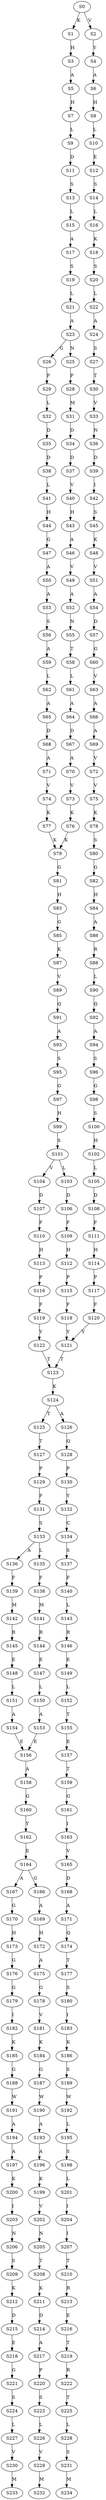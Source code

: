 strict digraph  {
	S0 -> S1 [ label = K ];
	S0 -> S2 [ label = V ];
	S1 -> S3 [ label = H ];
	S2 -> S4 [ label = Y ];
	S3 -> S5 [ label = A ];
	S4 -> S6 [ label = A ];
	S5 -> S7 [ label = H ];
	S6 -> S8 [ label = H ];
	S7 -> S9 [ label = L ];
	S8 -> S10 [ label = L ];
	S9 -> S11 [ label = D ];
	S10 -> S12 [ label = E ];
	S11 -> S13 [ label = S ];
	S12 -> S14 [ label = S ];
	S13 -> S15 [ label = L ];
	S14 -> S16 [ label = L ];
	S15 -> S17 [ label = A ];
	S16 -> S18 [ label = K ];
	S17 -> S19 [ label = S ];
	S18 -> S20 [ label = S ];
	S19 -> S21 [ label = L ];
	S20 -> S22 [ label = L ];
	S21 -> S23 [ label = A ];
	S22 -> S24 [ label = A ];
	S23 -> S25 [ label = N ];
	S23 -> S26 [ label = G ];
	S24 -> S27 [ label = S ];
	S25 -> S28 [ label = P ];
	S26 -> S29 [ label = P ];
	S27 -> S30 [ label = T ];
	S28 -> S31 [ label = M ];
	S29 -> S32 [ label = L ];
	S30 -> S33 [ label = V ];
	S31 -> S34 [ label = D ];
	S32 -> S35 [ label = D ];
	S33 -> S36 [ label = N ];
	S34 -> S37 [ label = D ];
	S35 -> S38 [ label = D ];
	S36 -> S39 [ label = D ];
	S37 -> S40 [ label = V ];
	S38 -> S41 [ label = L ];
	S39 -> S42 [ label = I ];
	S40 -> S43 [ label = H ];
	S41 -> S44 [ label = H ];
	S42 -> S45 [ label = S ];
	S43 -> S46 [ label = A ];
	S44 -> S47 [ label = G ];
	S45 -> S48 [ label = K ];
	S46 -> S49 [ label = V ];
	S47 -> S50 [ label = A ];
	S48 -> S51 [ label = V ];
	S49 -> S52 [ label = A ];
	S50 -> S53 [ label = A ];
	S51 -> S54 [ label = A ];
	S52 -> S55 [ label = N ];
	S53 -> S56 [ label = S ];
	S54 -> S57 [ label = D ];
	S55 -> S58 [ label = T ];
	S56 -> S59 [ label = A ];
	S57 -> S60 [ label = G ];
	S58 -> S61 [ label = L ];
	S59 -> S62 [ label = L ];
	S60 -> S63 [ label = V ];
	S61 -> S64 [ label = A ];
	S62 -> S65 [ label = A ];
	S63 -> S66 [ label = A ];
	S64 -> S67 [ label = D ];
	S65 -> S68 [ label = D ];
	S66 -> S69 [ label = A ];
	S67 -> S70 [ label = A ];
	S68 -> S71 [ label = A ];
	S69 -> S72 [ label = V ];
	S70 -> S73 [ label = V ];
	S71 -> S74 [ label = V ];
	S72 -> S75 [ label = V ];
	S73 -> S76 [ label = K ];
	S74 -> S77 [ label = K ];
	S75 -> S78 [ label = K ];
	S76 -> S79 [ label = K ];
	S77 -> S79 [ label = K ];
	S78 -> S80 [ label = S ];
	S79 -> S81 [ label = G ];
	S80 -> S82 [ label = G ];
	S81 -> S83 [ label = H ];
	S82 -> S84 [ label = H ];
	S83 -> S85 [ label = G ];
	S84 -> S86 [ label = A ];
	S85 -> S87 [ label = K ];
	S86 -> S88 [ label = R ];
	S87 -> S89 [ label = V ];
	S88 -> S90 [ label = L ];
	S89 -> S91 [ label = Q ];
	S90 -> S92 [ label = Q ];
	S91 -> S93 [ label = A ];
	S92 -> S94 [ label = A ];
	S93 -> S95 [ label = S ];
	S94 -> S96 [ label = S ];
	S95 -> S97 [ label = G ];
	S96 -> S98 [ label = G ];
	S97 -> S99 [ label = H ];
	S98 -> S100 [ label = S ];
	S99 -> S101 [ label = S ];
	S100 -> S102 [ label = H ];
	S101 -> S103 [ label = L ];
	S101 -> S104 [ label = V ];
	S102 -> S105 [ label = L ];
	S103 -> S106 [ label = D ];
	S104 -> S107 [ label = D ];
	S105 -> S108 [ label = D ];
	S106 -> S109 [ label = F ];
	S107 -> S110 [ label = F ];
	S108 -> S111 [ label = F ];
	S109 -> S112 [ label = H ];
	S110 -> S113 [ label = H ];
	S111 -> S114 [ label = H ];
	S112 -> S115 [ label = P ];
	S113 -> S116 [ label = P ];
	S114 -> S117 [ label = P ];
	S115 -> S118 [ label = F ];
	S116 -> S119 [ label = F ];
	S117 -> S120 [ label = F ];
	S118 -> S121 [ label = Y ];
	S119 -> S122 [ label = Y ];
	S120 -> S121 [ label = Y ];
	S121 -> S123 [ label = T ];
	S122 -> S123 [ label = T ];
	S123 -> S124 [ label = K ];
	S124 -> S125 [ label = T ];
	S124 -> S126 [ label = A ];
	S125 -> S127 [ label = T ];
	S126 -> S128 [ label = Q ];
	S127 -> S129 [ label = P ];
	S128 -> S130 [ label = P ];
	S129 -> S131 [ label = F ];
	S130 -> S132 [ label = Y ];
	S131 -> S133 [ label = S ];
	S132 -> S134 [ label = C ];
	S133 -> S135 [ label = L ];
	S133 -> S136 [ label = A ];
	S134 -> S137 [ label = S ];
	S135 -> S138 [ label = F ];
	S136 -> S139 [ label = F ];
	S137 -> S140 [ label = F ];
	S138 -> S141 [ label = M ];
	S139 -> S142 [ label = M ];
	S140 -> S143 [ label = L ];
	S141 -> S144 [ label = R ];
	S142 -> S145 [ label = R ];
	S143 -> S146 [ label = R ];
	S144 -> S147 [ label = E ];
	S145 -> S148 [ label = E ];
	S146 -> S149 [ label = E ];
	S147 -> S150 [ label = L ];
	S148 -> S151 [ label = L ];
	S149 -> S152 [ label = L ];
	S150 -> S153 [ label = A ];
	S151 -> S154 [ label = A ];
	S152 -> S155 [ label = T ];
	S153 -> S156 [ label = E ];
	S154 -> S156 [ label = E ];
	S155 -> S157 [ label = E ];
	S156 -> S158 [ label = A ];
	S157 -> S159 [ label = T ];
	S158 -> S160 [ label = G ];
	S159 -> S161 [ label = G ];
	S160 -> S162 [ label = Y ];
	S161 -> S163 [ label = I ];
	S162 -> S164 [ label = E ];
	S163 -> S165 [ label = V ];
	S164 -> S166 [ label = G ];
	S164 -> S167 [ label = A ];
	S165 -> S168 [ label = D ];
	S166 -> S169 [ label = A ];
	S167 -> S170 [ label = G ];
	S168 -> S171 [ label = A ];
	S169 -> S172 [ label = H ];
	S170 -> S173 [ label = H ];
	S171 -> S174 [ label = Q ];
	S172 -> S175 [ label = A ];
	S173 -> S176 [ label = G ];
	S174 -> S177 [ label = T ];
	S175 -> S178 [ label = G ];
	S176 -> S179 [ label = G ];
	S177 -> S180 [ label = S ];
	S178 -> S181 [ label = V ];
	S179 -> S182 [ label = I ];
	S180 -> S183 [ label = I ];
	S181 -> S184 [ label = K ];
	S182 -> S185 [ label = K ];
	S183 -> S186 [ label = K ];
	S184 -> S187 [ label = G ];
	S185 -> S188 [ label = G ];
	S186 -> S189 [ label = S ];
	S187 -> S190 [ label = W ];
	S188 -> S191 [ label = W ];
	S189 -> S192 [ label = W ];
	S190 -> S193 [ label = A ];
	S191 -> S194 [ label = A ];
	S192 -> S195 [ label = L ];
	S193 -> S196 [ label = A ];
	S194 -> S197 [ label = A ];
	S195 -> S198 [ label = S ];
	S196 -> S199 [ label = K ];
	S197 -> S200 [ label = K ];
	S198 -> S201 [ label = L ];
	S199 -> S202 [ label = V ];
	S200 -> S203 [ label = I ];
	S201 -> S204 [ label = I ];
	S202 -> S205 [ label = N ];
	S203 -> S206 [ label = N ];
	S204 -> S207 [ label = I ];
	S205 -> S208 [ label = T ];
	S206 -> S209 [ label = S ];
	S207 -> S210 [ label = T ];
	S208 -> S211 [ label = K ];
	S209 -> S212 [ label = K ];
	S210 -> S213 [ label = R ];
	S211 -> S214 [ label = D ];
	S212 -> S215 [ label = D ];
	S213 -> S216 [ label = E ];
	S214 -> S217 [ label = A ];
	S215 -> S218 [ label = E ];
	S216 -> S219 [ label = T ];
	S217 -> S220 [ label = P ];
	S218 -> S221 [ label = G ];
	S219 -> S222 [ label = R ];
	S220 -> S223 [ label = S ];
	S221 -> S224 [ label = S ];
	S222 -> S225 [ label = T ];
	S223 -> S226 [ label = L ];
	S224 -> S227 [ label = L ];
	S225 -> S228 [ label = L ];
	S226 -> S229 [ label = V ];
	S227 -> S230 [ label = V ];
	S228 -> S231 [ label = S ];
	S229 -> S232 [ label = M ];
	S230 -> S233 [ label = M ];
	S231 -> S234 [ label = M ];
}
